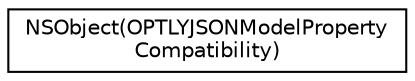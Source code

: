 digraph "Graphical Class Hierarchy"
{
  edge [fontname="Helvetica",fontsize="10",labelfontname="Helvetica",labelfontsize="10"];
  node [fontname="Helvetica",fontsize="10",shape=record];
  rankdir="LR";
  Node0 [label="NSObject(OPTLYJSONModelProperty\lCompatibility)",height=0.2,width=0.4,color="black", fillcolor="white", style="filled",URL="$category_n_s_object_07_o_p_t_l_y_j_s_o_n_model_property_compatibility_08.html"];
}
